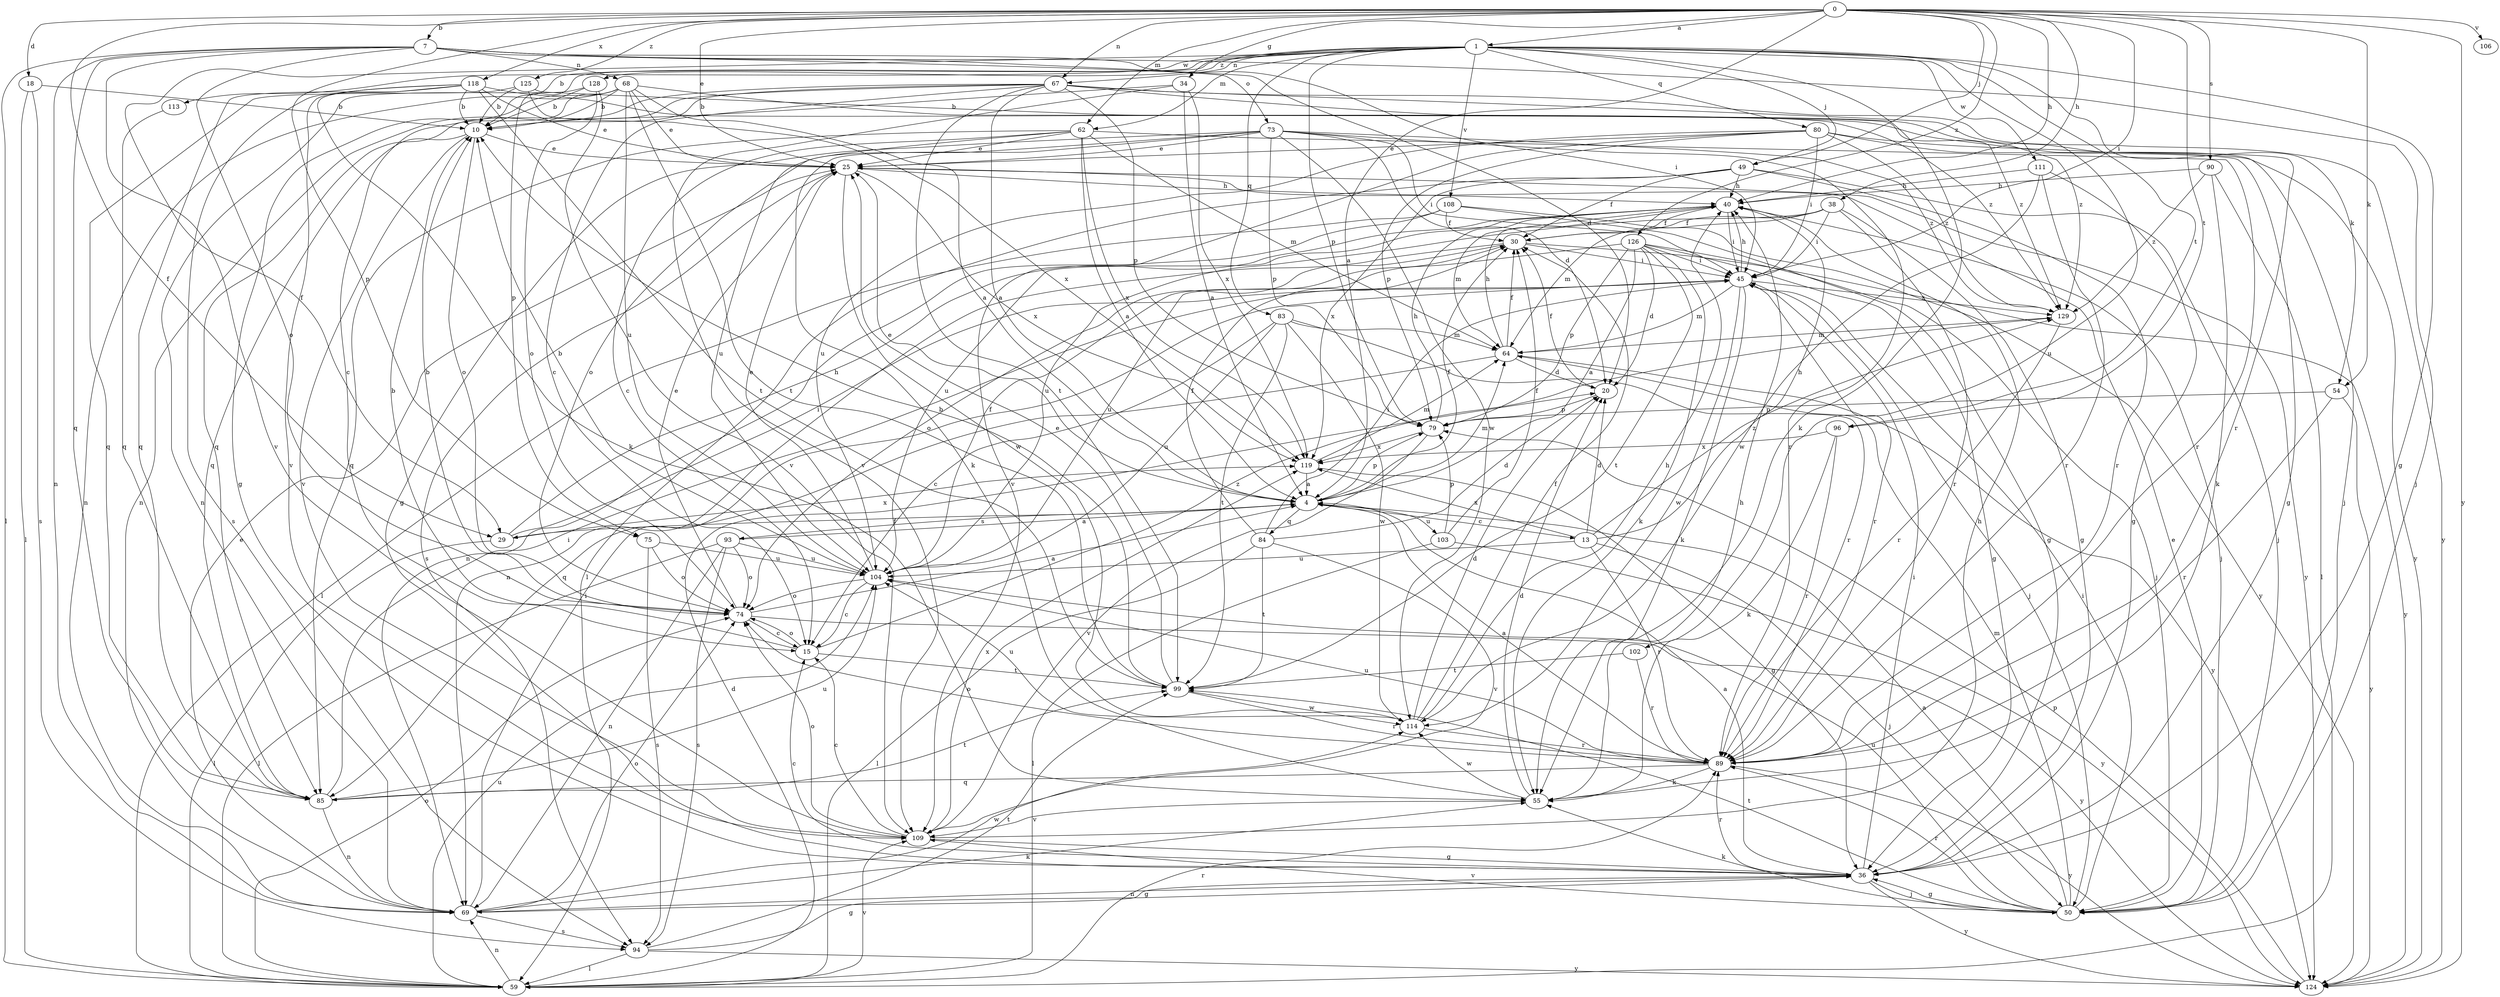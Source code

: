 strict digraph  {
0;
1;
4;
7;
10;
13;
15;
18;
20;
25;
29;
30;
34;
36;
38;
40;
45;
49;
50;
54;
55;
59;
62;
64;
67;
68;
69;
73;
74;
75;
79;
80;
83;
84;
85;
89;
90;
93;
94;
96;
99;
102;
103;
104;
106;
108;
109;
111;
113;
114;
118;
119;
124;
125;
126;
128;
129;
0 -> 1  [label=a];
0 -> 4  [label=a];
0 -> 7  [label=b];
0 -> 18  [label=d];
0 -> 25  [label=e];
0 -> 29  [label=f];
0 -> 34  [label=g];
0 -> 38  [label=h];
0 -> 40  [label=h];
0 -> 45  [label=i];
0 -> 49  [label=j];
0 -> 54  [label=k];
0 -> 62  [label=m];
0 -> 67  [label=n];
0 -> 75  [label=p];
0 -> 90  [label=s];
0 -> 96  [label=t];
0 -> 106  [label=v];
0 -> 118  [label=x];
0 -> 124  [label=y];
0 -> 125  [label=z];
0 -> 126  [label=z];
1 -> 10  [label=b];
1 -> 29  [label=f];
1 -> 36  [label=g];
1 -> 49  [label=j];
1 -> 54  [label=k];
1 -> 55  [label=k];
1 -> 62  [label=m];
1 -> 67  [label=n];
1 -> 75  [label=p];
1 -> 79  [label=p];
1 -> 80  [label=q];
1 -> 83  [label=q];
1 -> 96  [label=t];
1 -> 102  [label=u];
1 -> 108  [label=v];
1 -> 111  [label=w];
1 -> 113  [label=w];
1 -> 128  [label=z];
4 -> 13  [label=c];
4 -> 25  [label=e];
4 -> 29  [label=f];
4 -> 30  [label=f];
4 -> 64  [label=m];
4 -> 79  [label=p];
4 -> 84  [label=q];
4 -> 93  [label=s];
4 -> 103  [label=u];
7 -> 20  [label=d];
7 -> 45  [label=i];
7 -> 50  [label=j];
7 -> 59  [label=l];
7 -> 68  [label=n];
7 -> 69  [label=n];
7 -> 73  [label=o];
7 -> 74  [label=o];
7 -> 85  [label=q];
7 -> 109  [label=v];
10 -> 25  [label=e];
10 -> 74  [label=o];
10 -> 85  [label=q];
10 -> 109  [label=v];
13 -> 20  [label=d];
13 -> 40  [label=h];
13 -> 50  [label=j];
13 -> 89  [label=r];
13 -> 104  [label=u];
13 -> 119  [label=x];
13 -> 129  [label=z];
15 -> 10  [label=b];
15 -> 74  [label=o];
15 -> 99  [label=t];
15 -> 129  [label=z];
18 -> 10  [label=b];
18 -> 59  [label=l];
18 -> 94  [label=s];
20 -> 30  [label=f];
20 -> 79  [label=p];
25 -> 40  [label=h];
25 -> 94  [label=s];
25 -> 114  [label=w];
25 -> 119  [label=x];
25 -> 124  [label=y];
29 -> 40  [label=h];
29 -> 45  [label=i];
29 -> 59  [label=l];
29 -> 119  [label=x];
30 -> 45  [label=i];
30 -> 69  [label=n];
30 -> 74  [label=o];
30 -> 124  [label=y];
34 -> 4  [label=a];
34 -> 10  [label=b];
34 -> 109  [label=v];
34 -> 119  [label=x];
36 -> 4  [label=a];
36 -> 15  [label=c];
36 -> 45  [label=i];
36 -> 50  [label=j];
36 -> 69  [label=n];
36 -> 89  [label=r];
36 -> 124  [label=y];
38 -> 30  [label=f];
38 -> 36  [label=g];
38 -> 45  [label=i];
38 -> 64  [label=m];
38 -> 89  [label=r];
38 -> 104  [label=u];
40 -> 30  [label=f];
40 -> 45  [label=i];
40 -> 50  [label=j];
40 -> 64  [label=m];
40 -> 104  [label=u];
45 -> 40  [label=h];
45 -> 50  [label=j];
45 -> 55  [label=k];
45 -> 64  [label=m];
45 -> 89  [label=r];
45 -> 114  [label=w];
45 -> 129  [label=z];
49 -> 30  [label=f];
49 -> 40  [label=h];
49 -> 50  [label=j];
49 -> 59  [label=l];
49 -> 89  [label=r];
49 -> 119  [label=x];
50 -> 4  [label=a];
50 -> 25  [label=e];
50 -> 36  [label=g];
50 -> 45  [label=i];
50 -> 55  [label=k];
50 -> 64  [label=m];
50 -> 89  [label=r];
50 -> 99  [label=t];
50 -> 104  [label=u];
50 -> 109  [label=v];
54 -> 79  [label=p];
54 -> 89  [label=r];
54 -> 124  [label=y];
55 -> 20  [label=d];
55 -> 40  [label=h];
55 -> 109  [label=v];
55 -> 114  [label=w];
59 -> 20  [label=d];
59 -> 69  [label=n];
59 -> 74  [label=o];
59 -> 89  [label=r];
59 -> 104  [label=u];
59 -> 109  [label=v];
62 -> 4  [label=a];
62 -> 15  [label=c];
62 -> 25  [label=e];
62 -> 64  [label=m];
62 -> 85  [label=q];
62 -> 89  [label=r];
62 -> 104  [label=u];
62 -> 119  [label=x];
64 -> 20  [label=d];
64 -> 30  [label=f];
64 -> 40  [label=h];
64 -> 85  [label=q];
64 -> 124  [label=y];
67 -> 4  [label=a];
67 -> 10  [label=b];
67 -> 15  [label=c];
67 -> 69  [label=n];
67 -> 79  [label=p];
67 -> 85  [label=q];
67 -> 89  [label=r];
67 -> 99  [label=t];
67 -> 124  [label=y];
67 -> 129  [label=z];
68 -> 4  [label=a];
68 -> 10  [label=b];
68 -> 15  [label=c];
68 -> 25  [label=e];
68 -> 36  [label=g];
68 -> 69  [label=n];
68 -> 99  [label=t];
68 -> 104  [label=u];
68 -> 129  [label=z];
69 -> 25  [label=e];
69 -> 36  [label=g];
69 -> 45  [label=i];
69 -> 55  [label=k];
69 -> 74  [label=o];
69 -> 94  [label=s];
69 -> 114  [label=w];
73 -> 20  [label=d];
73 -> 25  [label=e];
73 -> 36  [label=g];
73 -> 45  [label=i];
73 -> 55  [label=k];
73 -> 74  [label=o];
73 -> 79  [label=p];
73 -> 89  [label=r];
73 -> 114  [label=w];
73 -> 129  [label=z];
74 -> 4  [label=a];
74 -> 10  [label=b];
74 -> 15  [label=c];
74 -> 25  [label=e];
74 -> 124  [label=y];
75 -> 74  [label=o];
75 -> 94  [label=s];
75 -> 104  [label=u];
79 -> 40  [label=h];
79 -> 109  [label=v];
79 -> 119  [label=x];
80 -> 25  [label=e];
80 -> 36  [label=g];
80 -> 45  [label=i];
80 -> 79  [label=p];
80 -> 104  [label=u];
80 -> 109  [label=v];
80 -> 124  [label=y];
80 -> 129  [label=z];
83 -> 15  [label=c];
83 -> 64  [label=m];
83 -> 89  [label=r];
83 -> 99  [label=t];
83 -> 104  [label=u];
83 -> 114  [label=w];
84 -> 20  [label=d];
84 -> 30  [label=f];
84 -> 45  [label=i];
84 -> 59  [label=l];
84 -> 99  [label=t];
84 -> 109  [label=v];
85 -> 45  [label=i];
85 -> 69  [label=n];
85 -> 99  [label=t];
85 -> 104  [label=u];
89 -> 4  [label=a];
89 -> 55  [label=k];
89 -> 74  [label=o];
89 -> 85  [label=q];
89 -> 104  [label=u];
89 -> 124  [label=y];
90 -> 40  [label=h];
90 -> 55  [label=k];
90 -> 59  [label=l];
90 -> 129  [label=z];
93 -> 4  [label=a];
93 -> 59  [label=l];
93 -> 69  [label=n];
93 -> 74  [label=o];
93 -> 94  [label=s];
93 -> 104  [label=u];
94 -> 36  [label=g];
94 -> 59  [label=l];
94 -> 99  [label=t];
94 -> 124  [label=y];
96 -> 55  [label=k];
96 -> 89  [label=r];
96 -> 119  [label=x];
99 -> 10  [label=b];
99 -> 25  [label=e];
99 -> 89  [label=r];
99 -> 114  [label=w];
102 -> 89  [label=r];
102 -> 99  [label=t];
103 -> 30  [label=f];
103 -> 59  [label=l];
103 -> 79  [label=p];
103 -> 124  [label=y];
104 -> 10  [label=b];
104 -> 15  [label=c];
104 -> 25  [label=e];
104 -> 30  [label=f];
104 -> 74  [label=o];
108 -> 30  [label=f];
108 -> 36  [label=g];
108 -> 59  [label=l];
108 -> 69  [label=n];
108 -> 124  [label=y];
109 -> 15  [label=c];
109 -> 36  [label=g];
109 -> 40  [label=h];
109 -> 74  [label=o];
109 -> 119  [label=x];
111 -> 36  [label=g];
111 -> 40  [label=h];
111 -> 89  [label=r];
111 -> 114  [label=w];
113 -> 85  [label=q];
114 -> 20  [label=d];
114 -> 30  [label=f];
114 -> 40  [label=h];
114 -> 89  [label=r];
114 -> 104  [label=u];
118 -> 10  [label=b];
118 -> 25  [label=e];
118 -> 55  [label=k];
118 -> 85  [label=q];
118 -> 94  [label=s];
118 -> 99  [label=t];
118 -> 109  [label=v];
118 -> 129  [label=z];
119 -> 4  [label=a];
119 -> 36  [label=g];
119 -> 64  [label=m];
124 -> 79  [label=p];
125 -> 10  [label=b];
125 -> 50  [label=j];
125 -> 85  [label=q];
125 -> 119  [label=x];
126 -> 4  [label=a];
126 -> 20  [label=d];
126 -> 36  [label=g];
126 -> 45  [label=i];
126 -> 50  [label=j];
126 -> 55  [label=k];
126 -> 79  [label=p];
126 -> 99  [label=t];
126 -> 104  [label=u];
128 -> 10  [label=b];
128 -> 69  [label=n];
128 -> 74  [label=o];
128 -> 109  [label=v];
129 -> 64  [label=m];
129 -> 89  [label=r];
}
